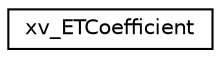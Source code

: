 digraph "Graphical Class Hierarchy"
{
 // LATEX_PDF_SIZE
  edge [fontname="Helvetica",fontsize="10",labelfontname="Helvetica",labelfontsize="10"];
  node [fontname="Helvetica",fontsize="10",shape=record];
  rankdir="LR";
  Node0 [label="xv_ETCoefficient",height=0.2,width=0.4,color="black", fillcolor="white", style="filled",URL="$structxv__ETCoefficient.html",tooltip=" "];
}
